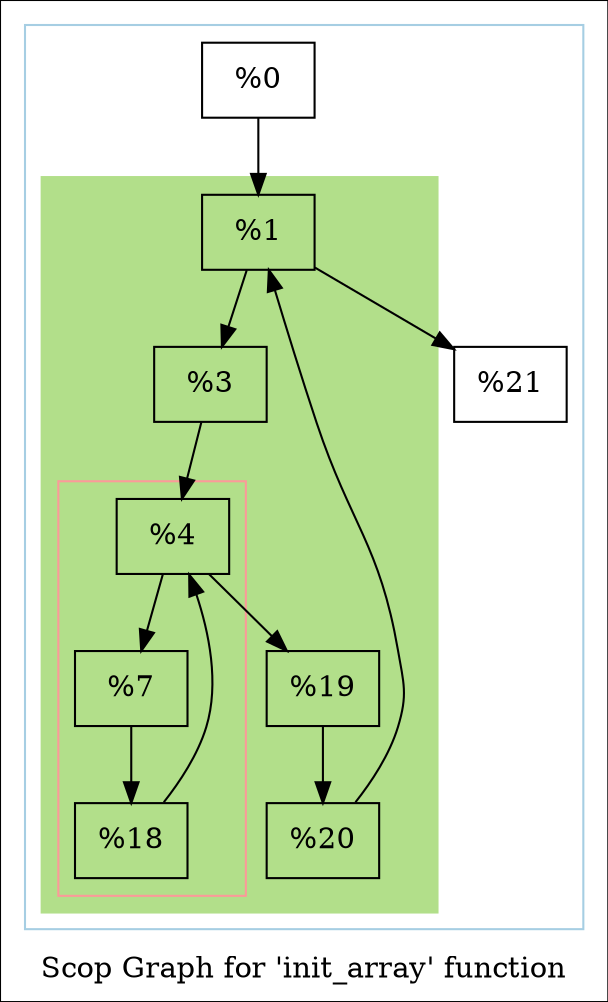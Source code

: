 digraph "Scop Graph for 'init_array' function" {
	label="Scop Graph for 'init_array' function";

	Node0x7477b0 [shape=record,label="{%0}"];
	Node0x7477b0 -> Node0x7477d0;
	Node0x7477d0 [shape=record,label="{%1}"];
	Node0x7477d0 -> Node0x747920;
	Node0x7477d0 -> Node0x747b60;
	Node0x747920 [shape=record,label="{%3}"];
	Node0x747920 -> Node0x747a60;
	Node0x747a60 [shape=record,label="{%4}"];
	Node0x747a60 -> Node0x747c50;
	Node0x747a60 -> Node0x747cb0;
	Node0x747c50 [shape=record,label="{%7}"];
	Node0x747c50 -> Node0x747bc0;
	Node0x747bc0 [shape=record,label="{%18}"];
	Node0x747bc0 -> Node0x747a60[constraint=false];
	Node0x747cb0 [shape=record,label="{%19}"];
	Node0x747cb0 -> Node0x747940;
	Node0x747940 [shape=record,label="{%20}"];
	Node0x747940 -> Node0x7477d0[constraint=false];
	Node0x747b60 [shape=record,label="{%21}"];
	colorscheme = "paired12"
        subgraph cluster_0x746db0 {
          label = "";
          style = solid;
          color = 1
          subgraph cluster_0x748380 {
            label = "";
            style = filled;
            color = 3            subgraph cluster_0x747ef0 {
              label = "";
              style = solid;
              color = 5
              Node0x747a60;
              Node0x747c50;
              Node0x747bc0;
            }
            Node0x7477d0;
            Node0x747920;
            Node0x747cb0;
            Node0x747940;
          }
          Node0x7477b0;
          Node0x747b60;
        }
}
